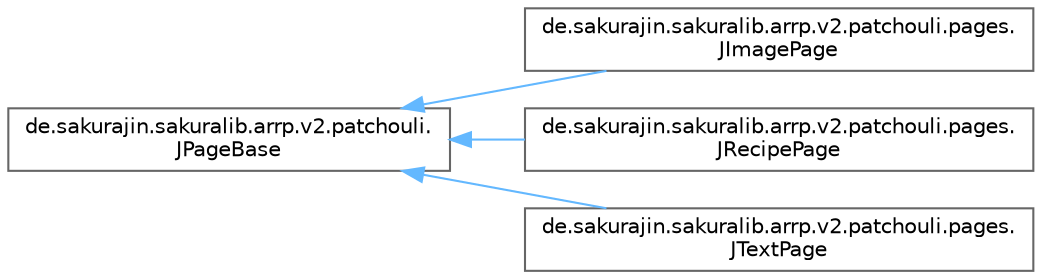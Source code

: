 digraph "Graphical Class Hierarchy"
{
 // LATEX_PDF_SIZE
  bgcolor="transparent";
  edge [fontname=Helvetica,fontsize=10,labelfontname=Helvetica,labelfontsize=10];
  node [fontname=Helvetica,fontsize=10,shape=box,height=0.2,width=0.4];
  rankdir="LR";
  Node0 [label="de.sakurajin.sakuralib.arrp.v2.patchouli.\lJPageBase",height=0.2,width=0.4,color="grey40", fillcolor="white", style="filled",URL="$classde_1_1sakurajin_1_1sakuralib_1_1arrp_1_1v2_1_1patchouli_1_1JPageBase.html",tooltip="Base class for all pages This only contains the basic data common across all page types."];
  Node0 -> Node1 [dir="back",color="steelblue1",style="solid"];
  Node1 [label="de.sakurajin.sakuralib.arrp.v2.patchouli.pages.\lJImagePage",height=0.2,width=0.4,color="grey40", fillcolor="white", style="filled",URL="$classde_1_1sakurajin_1_1sakuralib_1_1arrp_1_1v2_1_1patchouli_1_1pages_1_1JImagePage.html",tooltip="A page containing images."];
  Node0 -> Node2 [dir="back",color="steelblue1",style="solid"];
  Node2 [label="de.sakurajin.sakuralib.arrp.v2.patchouli.pages.\lJRecipePage",height=0.2,width=0.4,color="grey40", fillcolor="white", style="filled",URL="$classde_1_1sakurajin_1_1sakuralib_1_1arrp_1_1v2_1_1patchouli_1_1pages_1_1JRecipePage.html",tooltip="A page containing 1 or 2 recipes."];
  Node0 -> Node3 [dir="back",color="steelblue1",style="solid"];
  Node3 [label="de.sakurajin.sakuralib.arrp.v2.patchouli.pages.\lJTextPage",height=0.2,width=0.4,color="grey40", fillcolor="white", style="filled",URL="$classde_1_1sakurajin_1_1sakuralib_1_1arrp_1_1v2_1_1patchouli_1_1pages_1_1JTextPage.html",tooltip="A page containing only text."];
}
